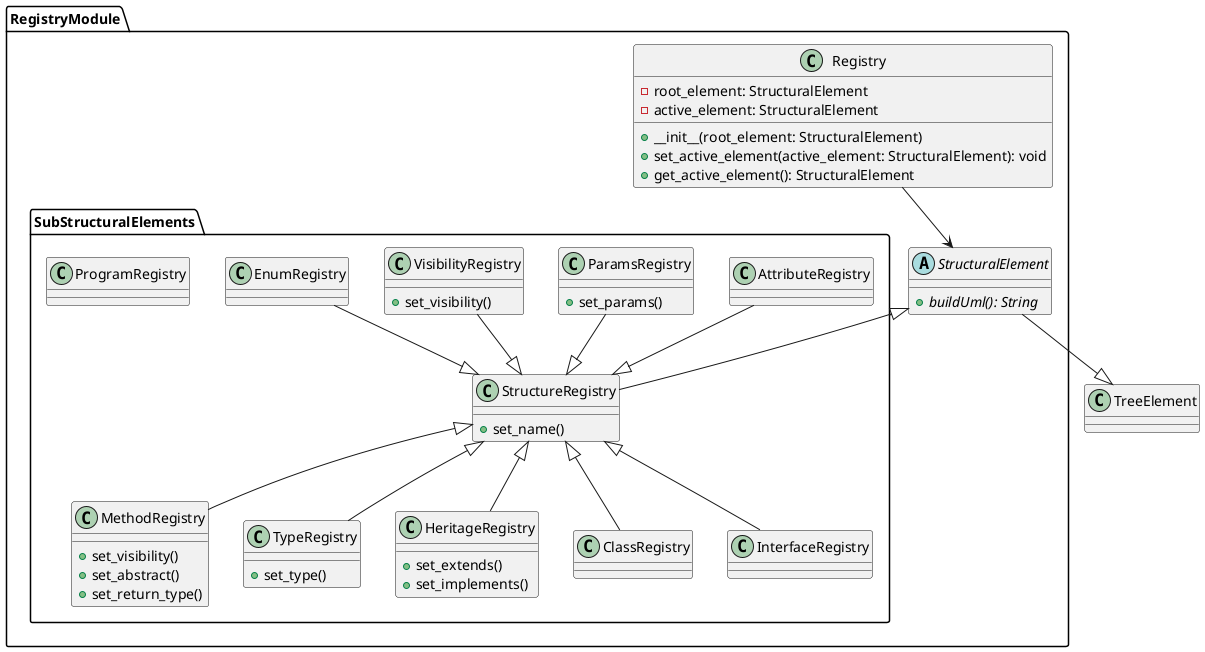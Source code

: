 
@startuml


package "RegistryModule" {
    class Registry {
        - root_element: StructuralElement
        - active_element: StructuralElement
        + __init__(root_element: StructuralElement)
        + set_active_element(active_element: StructuralElement): void
        + get_active_element(): StructuralElement
    }
    
    abstract class StructuralElement {
        {abstract} + buildUml(): String
    }

    package "SubStructuralElements" {
        
        class StructureRegistry {
            + set_name()
        }

        class AttributeRegistry {
        }

        class MethodRegistry {
            + set_visibility()
            + set_abstract()
            + set_return_type()
        }

        class ParamsRegistry {
            + set_params()
        }

        class VisibilityRegistry {
            + set_visibility()
        }

        class TypeRegistry {
            + set_type()
        }

        class HeritageRegistry {
            + set_extends()
            + set_implements()
        }

        class ClassRegistry {
        }

        class InterfaceRegistry {
        }

        class EnumRegistry {
        }

        class ProgramRegistry {
        }
    }
}

Registry --> StructuralElement
StructuralElement --|> TreeElement

StructureRegistry -up-|> StructuralElement
ParamsRegistry --|> StructureRegistry
VisibilityRegistry --|> StructureRegistry
AttributeRegistry --|> StructureRegistry
EnumRegistry --|> StructureRegistry
TypeRegistry -up-|> StructureRegistry
MethodRegistry -up-|> StructureRegistry
HeritageRegistry -up-|> StructureRegistry
InterfaceRegistry -up-|> StructureRegistry
ClassRegistry -up-|> StructureRegistry

@enduml
